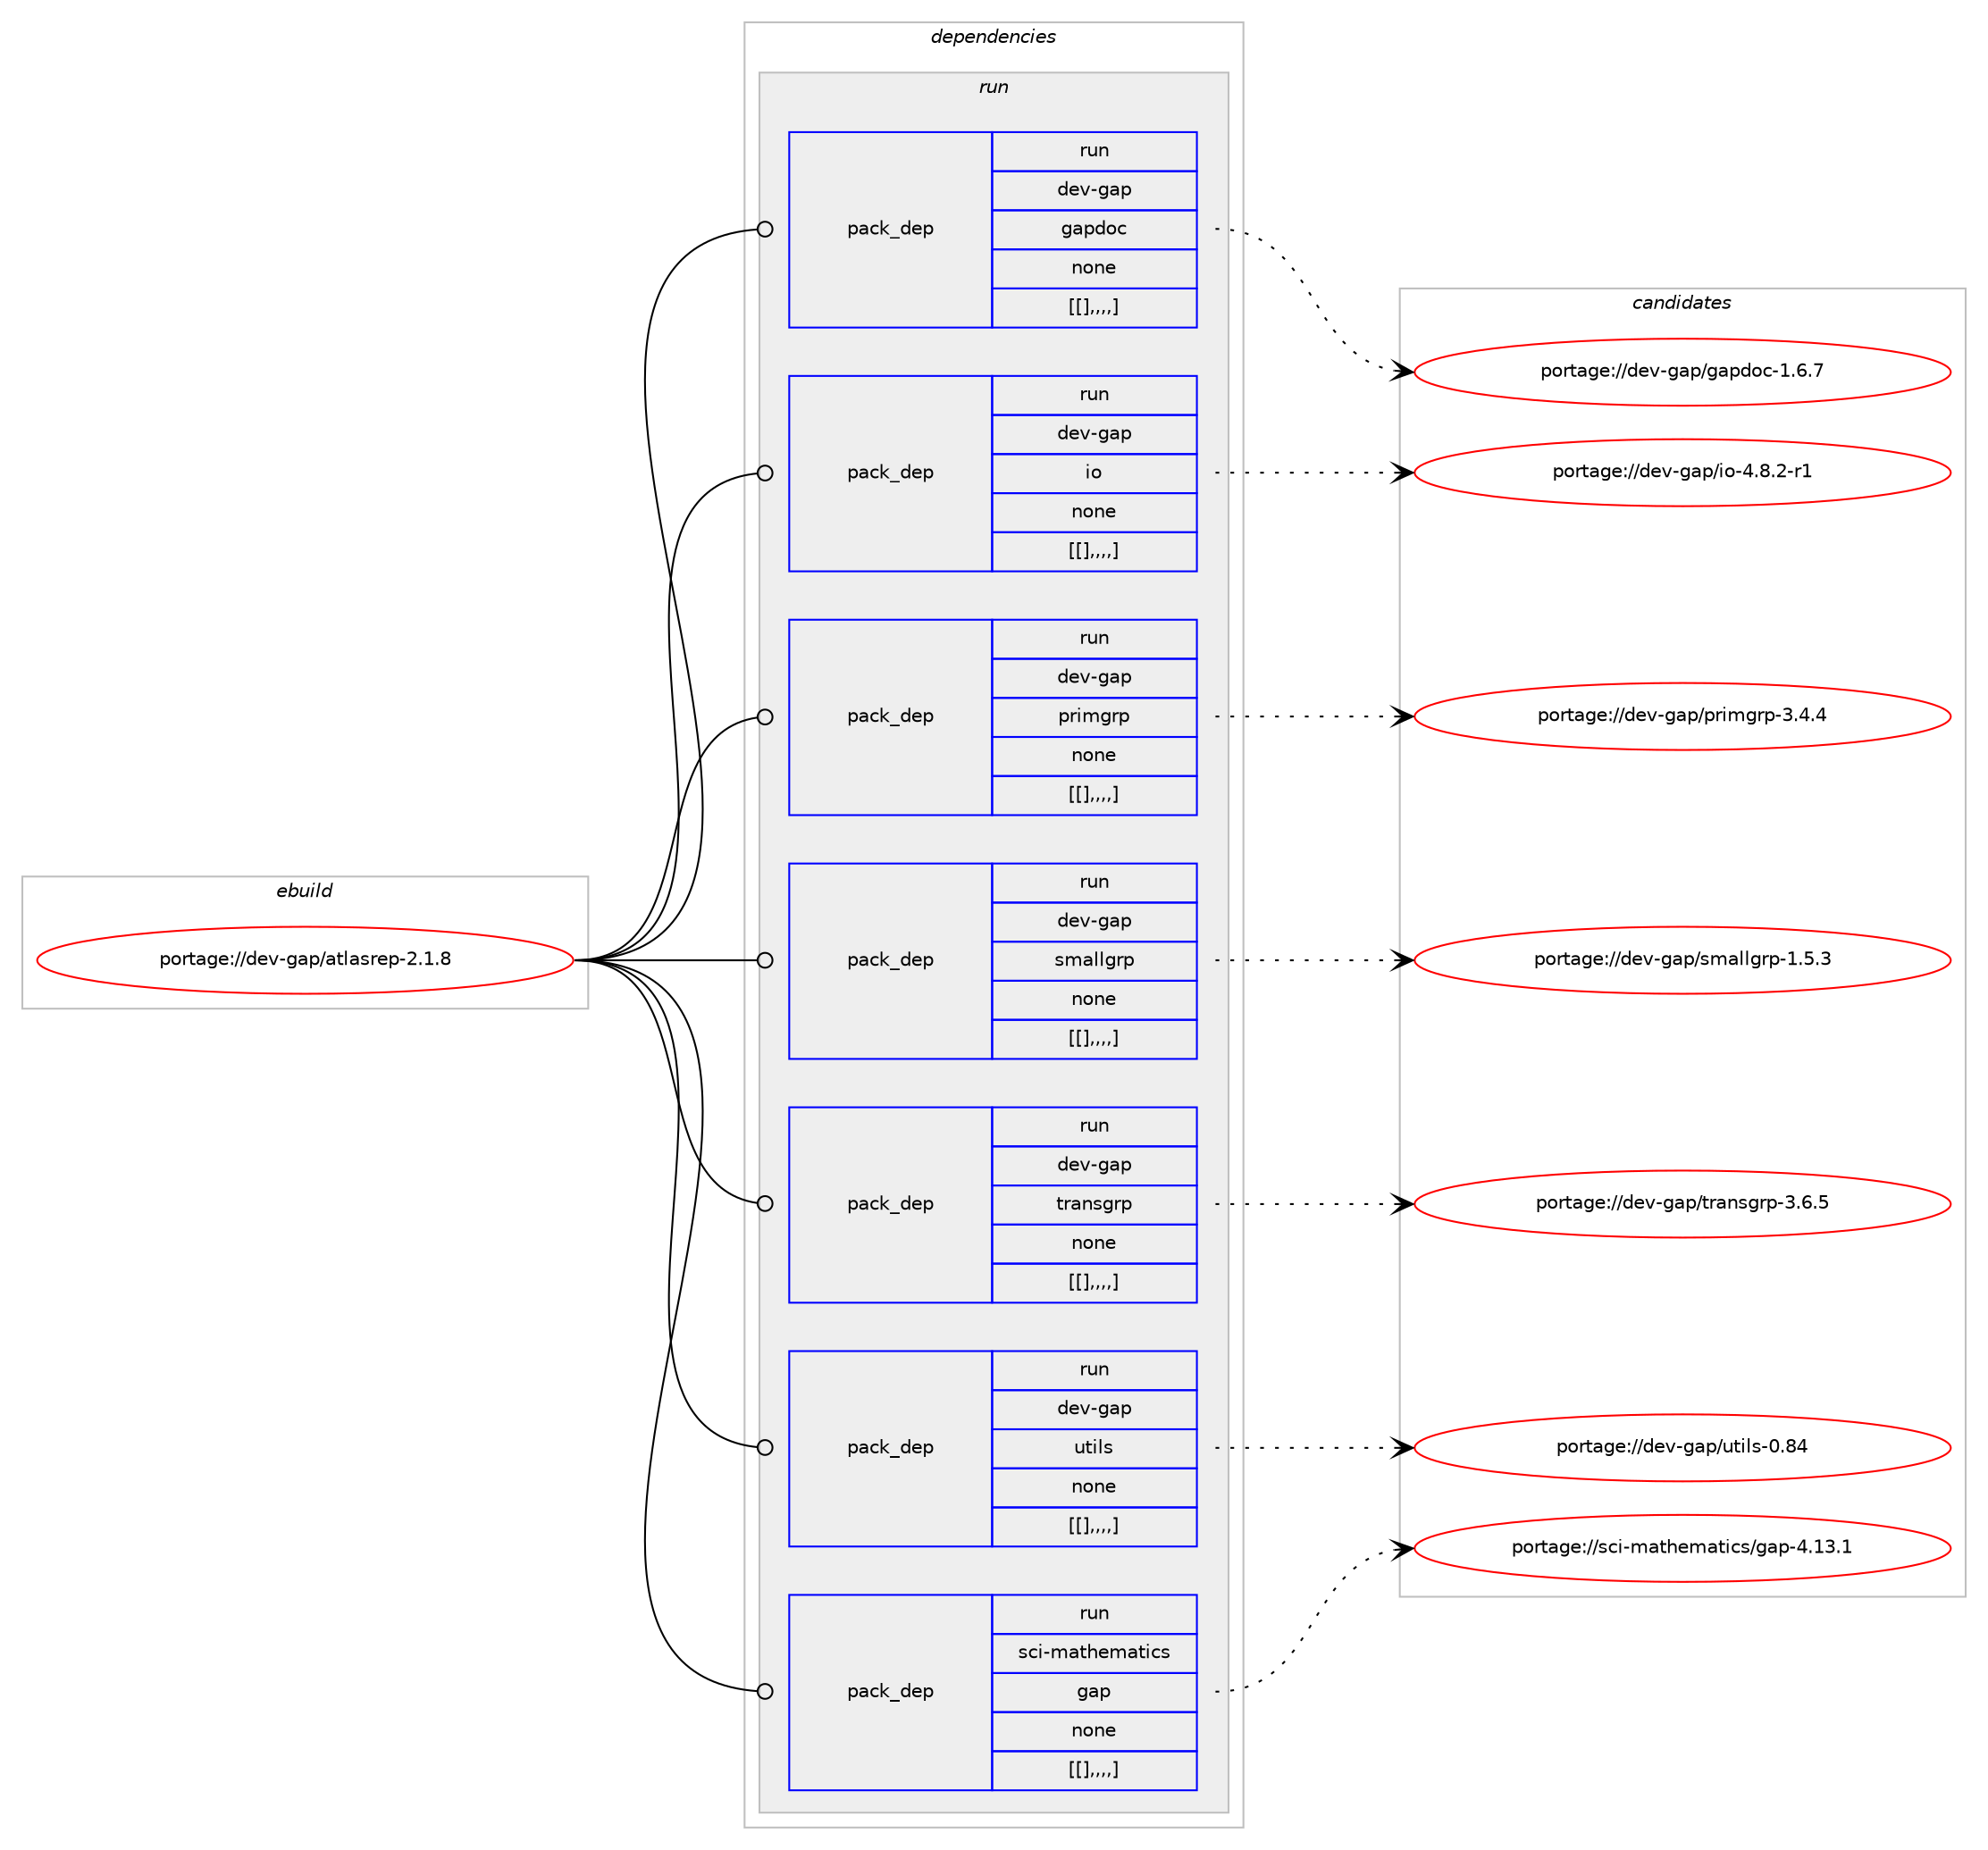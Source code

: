 digraph prolog {

# *************
# Graph options
# *************

newrank=true;
concentrate=true;
compound=true;
graph [rankdir=LR,fontname=Helvetica,fontsize=10,ranksep=1.5];#, ranksep=2.5, nodesep=0.2];
edge  [arrowhead=vee];
node  [fontname=Helvetica,fontsize=10];

# **********
# The ebuild
# **********

subgraph cluster_leftcol {
color=gray;
label=<<i>ebuild</i>>;
id [label="portage://dev-gap/atlasrep-2.1.8", color=red, width=4, href="../dev-gap/atlasrep-2.1.8.svg"];
}

# ****************
# The dependencies
# ****************

subgraph cluster_midcol {
color=gray;
label=<<i>dependencies</i>>;
subgraph cluster_compile {
fillcolor="#eeeeee";
style=filled;
label=<<i>compile</i>>;
}
subgraph cluster_compileandrun {
fillcolor="#eeeeee";
style=filled;
label=<<i>compile and run</i>>;
}
subgraph cluster_run {
fillcolor="#eeeeee";
style=filled;
label=<<i>run</i>>;
subgraph pack54524 {
dependency76124 [label=<<TABLE BORDER="0" CELLBORDER="1" CELLSPACING="0" CELLPADDING="4" WIDTH="220"><TR><TD ROWSPAN="6" CELLPADDING="30">pack_dep</TD></TR><TR><TD WIDTH="110">run</TD></TR><TR><TD>dev-gap</TD></TR><TR><TD>gapdoc</TD></TR><TR><TD>none</TD></TR><TR><TD>[[],,,,]</TD></TR></TABLE>>, shape=none, color=blue];
}
id:e -> dependency76124:w [weight=20,style="solid",arrowhead="odot"];
subgraph pack54525 {
dependency76125 [label=<<TABLE BORDER="0" CELLBORDER="1" CELLSPACING="0" CELLPADDING="4" WIDTH="220"><TR><TD ROWSPAN="6" CELLPADDING="30">pack_dep</TD></TR><TR><TD WIDTH="110">run</TD></TR><TR><TD>dev-gap</TD></TR><TR><TD>io</TD></TR><TR><TD>none</TD></TR><TR><TD>[[],,,,]</TD></TR></TABLE>>, shape=none, color=blue];
}
id:e -> dependency76125:w [weight=20,style="solid",arrowhead="odot"];
subgraph pack54526 {
dependency76126 [label=<<TABLE BORDER="0" CELLBORDER="1" CELLSPACING="0" CELLPADDING="4" WIDTH="220"><TR><TD ROWSPAN="6" CELLPADDING="30">pack_dep</TD></TR><TR><TD WIDTH="110">run</TD></TR><TR><TD>dev-gap</TD></TR><TR><TD>primgrp</TD></TR><TR><TD>none</TD></TR><TR><TD>[[],,,,]</TD></TR></TABLE>>, shape=none, color=blue];
}
id:e -> dependency76126:w [weight=20,style="solid",arrowhead="odot"];
subgraph pack54527 {
dependency76127 [label=<<TABLE BORDER="0" CELLBORDER="1" CELLSPACING="0" CELLPADDING="4" WIDTH="220"><TR><TD ROWSPAN="6" CELLPADDING="30">pack_dep</TD></TR><TR><TD WIDTH="110">run</TD></TR><TR><TD>dev-gap</TD></TR><TR><TD>smallgrp</TD></TR><TR><TD>none</TD></TR><TR><TD>[[],,,,]</TD></TR></TABLE>>, shape=none, color=blue];
}
id:e -> dependency76127:w [weight=20,style="solid",arrowhead="odot"];
subgraph pack54528 {
dependency76128 [label=<<TABLE BORDER="0" CELLBORDER="1" CELLSPACING="0" CELLPADDING="4" WIDTH="220"><TR><TD ROWSPAN="6" CELLPADDING="30">pack_dep</TD></TR><TR><TD WIDTH="110">run</TD></TR><TR><TD>dev-gap</TD></TR><TR><TD>transgrp</TD></TR><TR><TD>none</TD></TR><TR><TD>[[],,,,]</TD></TR></TABLE>>, shape=none, color=blue];
}
id:e -> dependency76128:w [weight=20,style="solid",arrowhead="odot"];
subgraph pack54529 {
dependency76129 [label=<<TABLE BORDER="0" CELLBORDER="1" CELLSPACING="0" CELLPADDING="4" WIDTH="220"><TR><TD ROWSPAN="6" CELLPADDING="30">pack_dep</TD></TR><TR><TD WIDTH="110">run</TD></TR><TR><TD>dev-gap</TD></TR><TR><TD>utils</TD></TR><TR><TD>none</TD></TR><TR><TD>[[],,,,]</TD></TR></TABLE>>, shape=none, color=blue];
}
id:e -> dependency76129:w [weight=20,style="solid",arrowhead="odot"];
subgraph pack54530 {
dependency76130 [label=<<TABLE BORDER="0" CELLBORDER="1" CELLSPACING="0" CELLPADDING="4" WIDTH="220"><TR><TD ROWSPAN="6" CELLPADDING="30">pack_dep</TD></TR><TR><TD WIDTH="110">run</TD></TR><TR><TD>sci-mathematics</TD></TR><TR><TD>gap</TD></TR><TR><TD>none</TD></TR><TR><TD>[[],,,,]</TD></TR></TABLE>>, shape=none, color=blue];
}
id:e -> dependency76130:w [weight=20,style="solid",arrowhead="odot"];
}
}

# **************
# The candidates
# **************

subgraph cluster_choices {
rank=same;
color=gray;
label=<<i>candidates</i>>;

subgraph choice54524 {
color=black;
nodesep=1;
choice1001011184510397112471039711210011199454946544655 [label="portage://dev-gap/gapdoc-1.6.7", color=red, width=4,href="../dev-gap/gapdoc-1.6.7.svg"];
dependency76124:e -> choice1001011184510397112471039711210011199454946544655:w [style=dotted,weight="100"];
}
subgraph choice54525 {
color=black;
nodesep=1;
choice1001011184510397112471051114552465646504511449 [label="portage://dev-gap/io-4.8.2-r1", color=red, width=4,href="../dev-gap/io-4.8.2-r1.svg"];
dependency76125:e -> choice1001011184510397112471051114552465646504511449:w [style=dotted,weight="100"];
}
subgraph choice54526 {
color=black;
nodesep=1;
choice100101118451039711247112114105109103114112455146524652 [label="portage://dev-gap/primgrp-3.4.4", color=red, width=4,href="../dev-gap/primgrp-3.4.4.svg"];
dependency76126:e -> choice100101118451039711247112114105109103114112455146524652:w [style=dotted,weight="100"];
}
subgraph choice54527 {
color=black;
nodesep=1;
choice10010111845103971124711510997108108103114112454946534651 [label="portage://dev-gap/smallgrp-1.5.3", color=red, width=4,href="../dev-gap/smallgrp-1.5.3.svg"];
dependency76127:e -> choice10010111845103971124711510997108108103114112454946534651:w [style=dotted,weight="100"];
}
subgraph choice54528 {
color=black;
nodesep=1;
choice10010111845103971124711611497110115103114112455146544653 [label="portage://dev-gap/transgrp-3.6.5", color=red, width=4,href="../dev-gap/transgrp-3.6.5.svg"];
dependency76128:e -> choice10010111845103971124711611497110115103114112455146544653:w [style=dotted,weight="100"];
}
subgraph choice54529 {
color=black;
nodesep=1;
choice1001011184510397112471171161051081154548465652 [label="portage://dev-gap/utils-0.84", color=red, width=4,href="../dev-gap/utils-0.84.svg"];
dependency76129:e -> choice1001011184510397112471171161051081154548465652:w [style=dotted,weight="100"];
}
subgraph choice54530 {
color=black;
nodesep=1;
choice1159910545109971161041011099711610599115471039711245524649514649 [label="portage://sci-mathematics/gap-4.13.1", color=red, width=4,href="../sci-mathematics/gap-4.13.1.svg"];
dependency76130:e -> choice1159910545109971161041011099711610599115471039711245524649514649:w [style=dotted,weight="100"];
}
}

}
